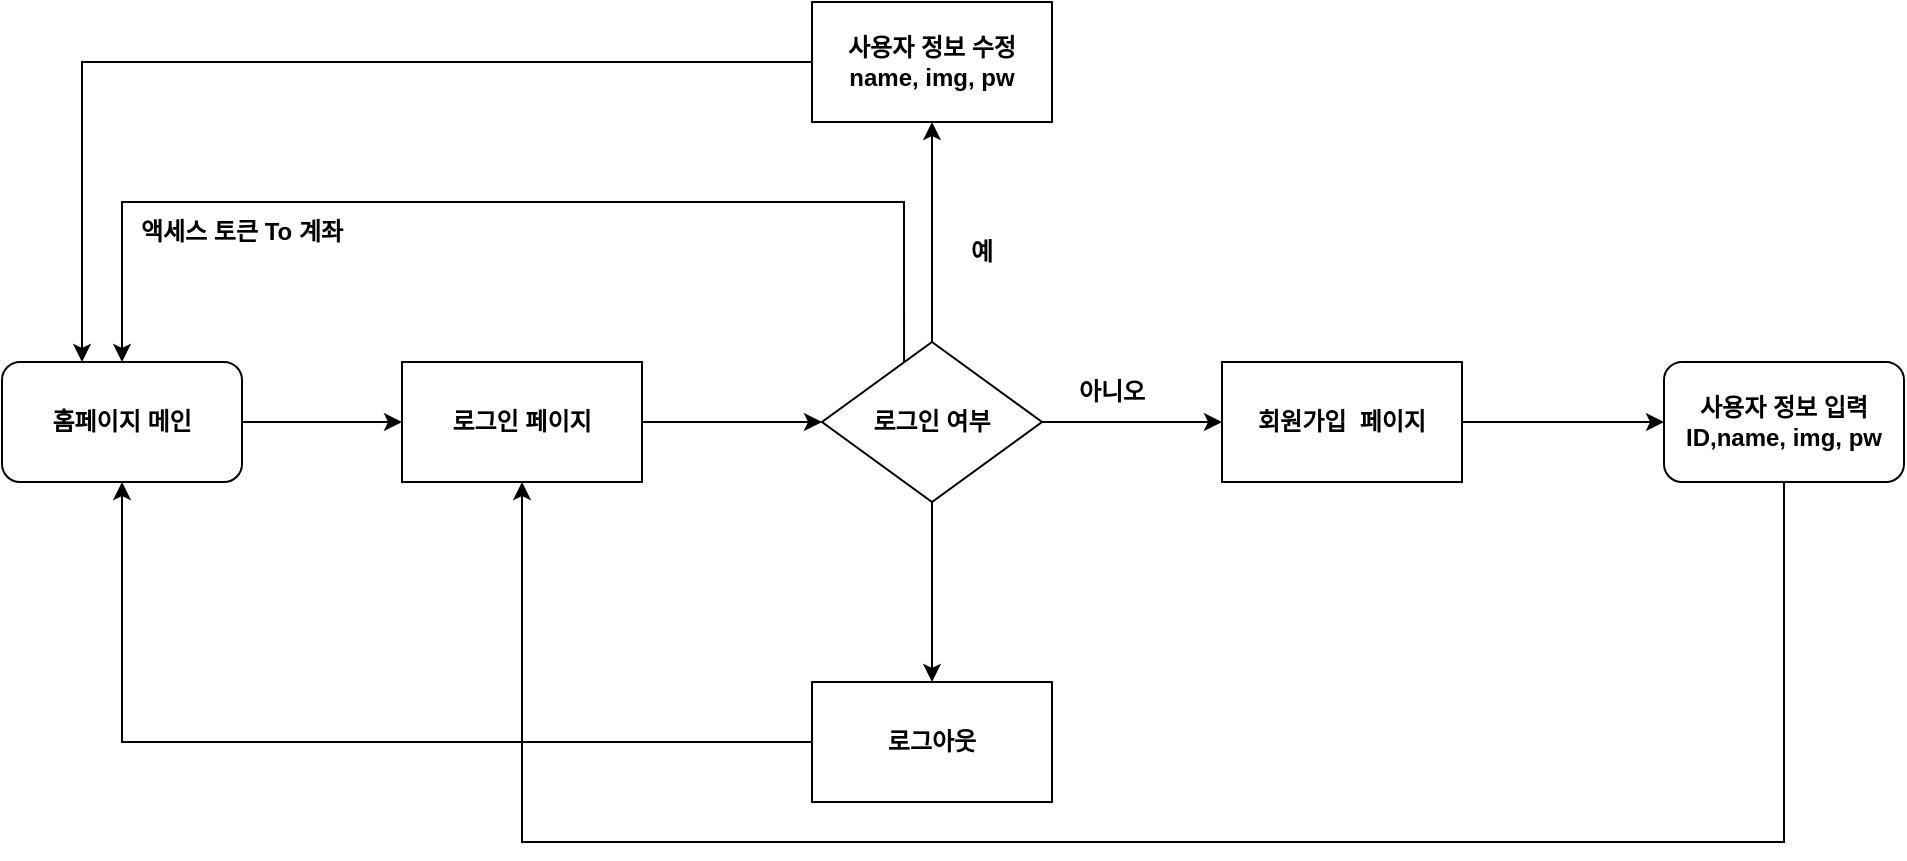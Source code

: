 <mxfile version="20.0.1" type="github">
  <diagram id="JoL6-O2HPj99Ko6TDQJc" name="Page-1">
    <mxGraphModel dx="1422" dy="762" grid="1" gridSize="10" guides="1" tooltips="1" connect="1" arrows="1" fold="1" page="1" pageScale="1" pageWidth="827" pageHeight="1169" math="0" shadow="0">
      <root>
        <mxCell id="0" />
        <mxCell id="1" parent="0" />
        <mxCell id="pQg9GXolO8h7Z-vVhByZ-6" value="" style="edgeStyle=orthogonalEdgeStyle;rounded=0;orthogonalLoop=1;jettySize=auto;html=1;" parent="1" source="pQg9GXolO8h7Z-vVhByZ-1" edge="1">
          <mxGeometry relative="1" as="geometry">
            <mxPoint x="550" y="390" as="targetPoint" />
          </mxGeometry>
        </mxCell>
        <mxCell id="pQg9GXolO8h7Z-vVhByZ-1" value="&lt;b&gt;홈페이지 메인&lt;/b&gt;" style="rounded=1;whiteSpace=wrap;html=1;" parent="1" vertex="1">
          <mxGeometry x="350" y="360" width="120" height="60" as="geometry" />
        </mxCell>
        <mxCell id="iUMKB0fNF-S4xEo6fYQV-6" value="" style="edgeStyle=orthogonalEdgeStyle;rounded=0;orthogonalLoop=1;jettySize=auto;html=1;" parent="1" source="pQg9GXolO8h7Z-vVhByZ-17" target="iUMKB0fNF-S4xEo6fYQV-5" edge="1">
          <mxGeometry relative="1" as="geometry" />
        </mxCell>
        <mxCell id="pQg9GXolO8h7Z-vVhByZ-17" value="&lt;b&gt;회원가입&amp;nbsp; 페이지&lt;/b&gt;" style="whiteSpace=wrap;html=1;rounded=0;gradientColor=none;" parent="1" vertex="1">
          <mxGeometry x="960" y="360" width="120" height="60" as="geometry" />
        </mxCell>
        <mxCell id="pQg9GXolO8h7Z-vVhByZ-19" value="&lt;b&gt;아니오&lt;/b&gt;" style="text;html=1;strokeColor=none;fillColor=none;align=center;verticalAlign=middle;whiteSpace=wrap;rounded=0;glass=0;" parent="1" vertex="1">
          <mxGeometry x="875" y="360" width="60" height="30" as="geometry" />
        </mxCell>
        <mxCell id="pQg9GXolO8h7Z-vVhByZ-33" value="" style="edgeStyle=orthogonalEdgeStyle;rounded=0;orthogonalLoop=1;jettySize=auto;html=1;" parent="1" source="pQg9GXolO8h7Z-vVhByZ-29" target="pQg9GXolO8h7Z-vVhByZ-30" edge="1">
          <mxGeometry relative="1" as="geometry" />
        </mxCell>
        <mxCell id="pQg9GXolO8h7Z-vVhByZ-29" value="&lt;b&gt;로그인 페이지&lt;/b&gt;" style="whiteSpace=wrap;html=1;rounded=0;" parent="1" vertex="1">
          <mxGeometry x="550" y="360" width="120" height="60" as="geometry" />
        </mxCell>
        <mxCell id="pQg9GXolO8h7Z-vVhByZ-35" value="" style="edgeStyle=orthogonalEdgeStyle;rounded=0;orthogonalLoop=1;jettySize=auto;html=1;" parent="1" source="pQg9GXolO8h7Z-vVhByZ-30" target="pQg9GXolO8h7Z-vVhByZ-17" edge="1">
          <mxGeometry relative="1" as="geometry" />
        </mxCell>
        <mxCell id="XPxMXS4-UOADOjkUwjed-2" value="" style="edgeStyle=orthogonalEdgeStyle;rounded=0;orthogonalLoop=1;jettySize=auto;html=1;" parent="1" source="pQg9GXolO8h7Z-vVhByZ-30" target="iUMKB0fNF-S4xEo6fYQV-1" edge="1">
          <mxGeometry relative="1" as="geometry" />
        </mxCell>
        <mxCell id="XPxMXS4-UOADOjkUwjed-9" value="" style="edgeStyle=orthogonalEdgeStyle;rounded=0;orthogonalLoop=1;jettySize=auto;html=1;" parent="1" source="pQg9GXolO8h7Z-vVhByZ-30" target="XPxMXS4-UOADOjkUwjed-8" edge="1">
          <mxGeometry relative="1" as="geometry" />
        </mxCell>
        <mxCell id="pQg9GXolO8h7Z-vVhByZ-30" value="&lt;b&gt;로그인 여부&lt;/b&gt;" style="rhombus;whiteSpace=wrap;html=1;rounded=0;" parent="1" vertex="1">
          <mxGeometry x="760" y="350" width="110" height="80" as="geometry" />
        </mxCell>
        <mxCell id="pQg9GXolO8h7Z-vVhByZ-36" value="&lt;b&gt;예&lt;/b&gt;" style="text;html=1;strokeColor=none;fillColor=none;align=center;verticalAlign=middle;whiteSpace=wrap;rounded=0;glass=0;" parent="1" vertex="1">
          <mxGeometry x="810" y="290" width="60" height="30" as="geometry" />
        </mxCell>
        <mxCell id="iUMKB0fNF-S4xEo6fYQV-1" value="&lt;b&gt;사용자 정보 수정&lt;br&gt;name, img, pw&lt;/b&gt;" style="whiteSpace=wrap;html=1;rounded=0;" parent="1" vertex="1">
          <mxGeometry x="755" y="180" width="120" height="60" as="geometry" />
        </mxCell>
        <mxCell id="iUMKB0fNF-S4xEo6fYQV-5" value="&lt;b&gt;사용자 정보 입력&lt;br&gt;ID,name, img, pw&lt;/b&gt;" style="whiteSpace=wrap;html=1;rounded=1;gradientColor=none;" parent="1" vertex="1">
          <mxGeometry x="1181" y="360" width="120" height="60" as="geometry" />
        </mxCell>
        <mxCell id="iUMKB0fNF-S4xEo6fYQV-7" value="&lt;b&gt;액세스 토큰 To 계좌&lt;/b&gt;" style="text;html=1;strokeColor=none;fillColor=none;align=center;verticalAlign=middle;whiteSpace=wrap;rounded=0;glass=0;" parent="1" vertex="1">
          <mxGeometry x="410" y="280" width="120" height="30" as="geometry" />
        </mxCell>
        <mxCell id="XPxMXS4-UOADOjkUwjed-3" value="" style="endArrow=classic;html=1;rounded=0;entryX=0.5;entryY=0;entryDx=0;entryDy=0;exitX=0.373;exitY=0.125;exitDx=0;exitDy=0;exitPerimeter=0;" parent="1" source="pQg9GXolO8h7Z-vVhByZ-30" target="pQg9GXolO8h7Z-vVhByZ-1" edge="1">
          <mxGeometry width="50" height="50" relative="1" as="geometry">
            <mxPoint x="788" y="360" as="sourcePoint" />
            <mxPoint x="440" y="240" as="targetPoint" />
            <Array as="points">
              <mxPoint x="801" y="280" />
              <mxPoint x="610" y="280" />
              <mxPoint x="410" y="280" />
            </Array>
          </mxGeometry>
        </mxCell>
        <mxCell id="XPxMXS4-UOADOjkUwjed-5" value="" style="edgeStyle=orthogonalEdgeStyle;rounded=0;orthogonalLoop=1;jettySize=auto;html=1;exitX=0;exitY=0.5;exitDx=0;exitDy=0;" parent="1" source="iUMKB0fNF-S4xEo6fYQV-1" edge="1">
          <mxGeometry relative="1" as="geometry">
            <mxPoint x="559.5" y="309" as="sourcePoint" />
            <mxPoint x="390" y="360" as="targetPoint" />
            <Array as="points">
              <mxPoint x="390" y="210" />
              <mxPoint x="390" y="360" />
            </Array>
          </mxGeometry>
        </mxCell>
        <mxCell id="XPxMXS4-UOADOjkUwjed-8" value="&lt;b&gt;로그아웃&lt;/b&gt;" style="whiteSpace=wrap;html=1;rounded=0;" parent="1" vertex="1">
          <mxGeometry x="755" y="520" width="120" height="60" as="geometry" />
        </mxCell>
        <mxCell id="XPxMXS4-UOADOjkUwjed-10" value="" style="edgeStyle=orthogonalEdgeStyle;rounded=0;orthogonalLoop=1;jettySize=auto;html=1;exitX=0;exitY=0.5;exitDx=0;exitDy=0;entryX=0.5;entryY=1;entryDx=0;entryDy=0;" parent="1" source="XPxMXS4-UOADOjkUwjed-8" target="pQg9GXolO8h7Z-vVhByZ-1" edge="1">
          <mxGeometry relative="1" as="geometry">
            <mxPoint x="755" y="550" as="sourcePoint" />
            <mxPoint x="410" y="700" as="targetPoint" />
            <Array as="points">
              <mxPoint x="410" y="550" />
            </Array>
          </mxGeometry>
        </mxCell>
        <mxCell id="XPxMXS4-UOADOjkUwjed-11" value="" style="edgeStyle=orthogonalEdgeStyle;rounded=0;orthogonalLoop=1;jettySize=auto;html=1;entryX=0.5;entryY=1;entryDx=0;entryDy=0;exitX=0.5;exitY=1;exitDx=0;exitDy=0;" parent="1" source="iUMKB0fNF-S4xEo6fYQV-5" target="pQg9GXolO8h7Z-vVhByZ-29" edge="1">
          <mxGeometry relative="1" as="geometry">
            <mxPoint x="1301" y="585" as="sourcePoint" />
            <mxPoint x="411" y="425" as="targetPoint" />
            <Array as="points">
              <mxPoint x="1241" y="600" />
              <mxPoint x="610" y="600" />
            </Array>
          </mxGeometry>
        </mxCell>
      </root>
    </mxGraphModel>
  </diagram>
</mxfile>
